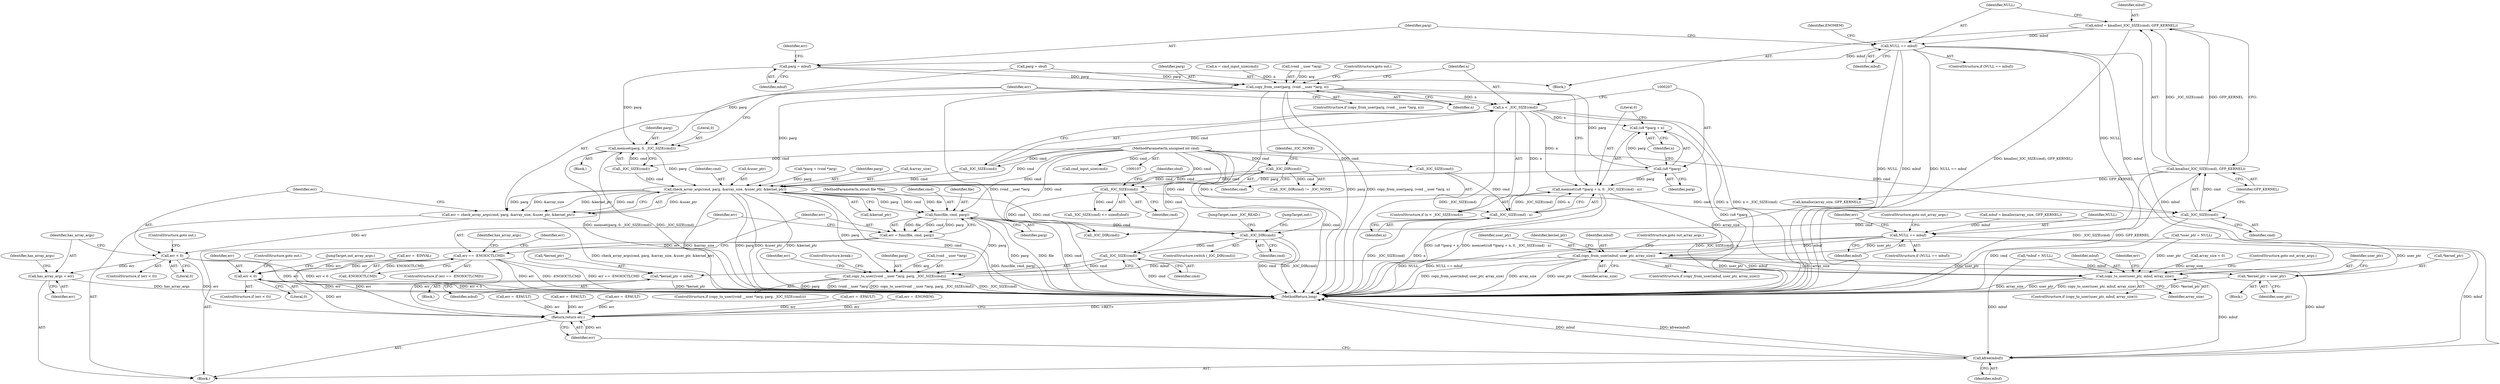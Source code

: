 digraph "0_linux_fc0a80798576f80ca10b3f6c9c7097f12fd1d64e@API" {
"1000160" [label="(Call,mbuf = kmalloc(_IOC_SIZE(cmd), GFP_KERNEL))"];
"1000162" [label="(Call,kmalloc(_IOC_SIZE(cmd), GFP_KERNEL))"];
"1000163" [label="(Call,_IOC_SIZE(cmd))"];
"1000150" [label="(Call,_IOC_SIZE(cmd))"];
"1000144" [label="(Call,_IOC_DIR(cmd))"];
"1000109" [label="(MethodParameterIn,unsigned int cmd)"];
"1000167" [label="(Call,NULL == mbuf)"];
"1000173" [label="(Call,parg = mbuf)"];
"1000192" [label="(Call,copy_from_user(parg, (void __user *)arg, n))"];
"1000200" [label="(Call,n < _IOC_SIZE(cmd))"];
"1000204" [label="(Call,memset((u8 *)parg + n, 0, _IOC_SIZE(cmd) - n))"];
"1000205" [label="(Call,(u8 *)parg + n)"];
"1000211" [label="(Call,_IOC_SIZE(cmd) - n)"];
"1000206" [label="(Call,(u8 *)parg)"];
"1000224" [label="(Call,check_array_args(cmd, parg, &array_size, &user_ptr, &kernel_ptr))"];
"1000222" [label="(Call,err = check_array_args(cmd, parg, &array_size, &user_ptr, &kernel_ptr))"];
"1000234" [label="(Call,err < 0)"];
"1000238" [label="(Call,has_array_args = err)"];
"1000331" [label="(Return,return err;)"];
"1000274" [label="(Call,func(file, cmd, parg))"];
"1000272" [label="(Call,err = func(file, cmd, parg))"];
"1000279" [label="(Call,err == -ENOIOCTLCMD)"];
"1000305" [label="(Call,err < 0)"];
"1000311" [label="(Call,_IOC_DIR(cmd))"];
"1000321" [label="(Call,_IOC_SIZE(cmd))"];
"1000316" [label="(Call,copy_to_user((void __user *)arg, parg, _IOC_SIZE(cmd)))"];
"1000217" [label="(Call,memset(parg, 0, _IOC_SIZE(cmd)))"];
"1000254" [label="(Call,NULL == mbuf)"];
"1000263" [label="(Call,copy_from_user(mbuf, user_ptr, array_size))"];
"1000268" [label="(Call,*kernel_ptr = mbuf)"];
"1000290" [label="(Call,*kernel_ptr = user_ptr)"];
"1000295" [label="(Call,copy_to_user(user_ptr, mbuf, array_size))"];
"1000329" [label="(Call,kfree(mbuf))"];
"1000305" [label="(Call,err < 0)"];
"1000177" [label="(Identifier,err)"];
"1000316" [label="(Call,copy_to_user((void __user *)arg, parg, _IOC_SIZE(cmd)))"];
"1000333" [label="(MethodReturn,long)"];
"1000321" [label="(Call,_IOC_SIZE(cmd))"];
"1000222" [label="(Call,err = check_array_args(cmd, parg, &array_size, &user_ptr, &kernel_ptr))"];
"1000153" [label="(Identifier,sbuf)"];
"1000235" [label="(Identifier,err)"];
"1000236" [label="(Literal,0)"];
"1000295" [label="(Call,copy_to_user(user_ptr, mbuf, array_size))"];
"1000308" [label="(ControlStructure,goto out;)"];
"1000225" [label="(Identifier,cmd)"];
"1000108" [label="(MethodParameterIn,struct file *file)"];
"1000216" [label="(Block,)"];
"1000288" [label="(Identifier,has_array_args)"];
"1000234" [label="(Call,err < 0)"];
"1000131" [label="(Call,array_size = 0)"];
"1000217" [label="(Call,memset(parg, 0, _IOC_SIZE(cmd)))"];
"1000240" [label="(Identifier,err)"];
"1000172" [label="(Identifier,ENOMEM)"];
"1000265" [label="(Identifier,user_ptr)"];
"1000304" [label="(ControlStructure,if (err < 0))"];
"1000268" [label="(Call,*kernel_ptr = mbuf)"];
"1000293" [label="(Identifier,user_ptr)"];
"1000193" [label="(Identifier,parg)"];
"1000281" [label="(Call,-ENOIOCTLCMD)"];
"1000145" [label="(Identifier,cmd)"];
"1000277" [label="(Identifier,parg)"];
"1000255" [label="(Identifier,NULL)"];
"1000219" [label="(Literal,0)"];
"1000266" [label="(Identifier,array_size)"];
"1000258" [label="(Call,err = -EFAULT)"];
"1000269" [label="(Call,*kernel_ptr)"];
"1000199" [label="(ControlStructure,if (n < _IOC_SIZE(cmd)))"];
"1000320" [label="(Identifier,parg)"];
"1000329" [label="(Call,kfree(mbuf))"];
"1000109" [label="(MethodParameterIn,unsigned int cmd)"];
"1000135" [label="(Call,*user_ptr = NULL)"];
"1000233" [label="(ControlStructure,if (err < 0))"];
"1000229" [label="(Call,&user_ptr)"];
"1000272" [label="(Call,err = func(file, cmd, parg))"];
"1000208" [label="(Identifier,parg)"];
"1000278" [label="(ControlStructure,if (err == -ENOIOCTLCMD))"];
"1000262" [label="(ControlStructure,if (copy_from_user(mbuf, user_ptr, array_size)))"];
"1000112" [label="(Block,)"];
"1000151" [label="(Identifier,cmd)"];
"1000249" [label="(Call,err = -ENOMEM)"];
"1000271" [label="(Identifier,mbuf)"];
"1000299" [label="(Call,err = -EFAULT)"];
"1000303" [label="(ControlStructure,goto out_array_args;)"];
"1000192" [label="(Call,copy_from_user(parg, (void __user *)arg, n))"];
"1000314" [label="(JumpTarget,case _IOC_READ:)"];
"1000165" [label="(Identifier,GFP_KERNEL)"];
"1000322" [label="(Identifier,cmd)"];
"1000166" [label="(ControlStructure,if (NULL == mbuf))"];
"1000317" [label="(Call,(void __user *)arg)"];
"1000310" [label="(ControlStructure,switch (_IOC_DIR(cmd)))"];
"1000187" [label="(Call,n = cmd_input_size(cmd))"];
"1000315" [label="(ControlStructure,if (copy_to_user((void __user *)arg, parg, _IOC_SIZE(cmd))))"];
"1000173" [label="(Call,parg = mbuf)"];
"1000115" [label="(Call,*mbuf = NULL)"];
"1000324" [label="(Identifier,err)"];
"1000280" [label="(Identifier,err)"];
"1000296" [label="(Identifier,user_ptr)"];
"1000270" [label="(Identifier,kernel_ptr)"];
"1000332" [label="(Identifier,err)"];
"1000264" [label="(Identifier,mbuf)"];
"1000273" [label="(Identifier,err)"];
"1000161" [label="(Identifier,mbuf)"];
"1000231" [label="(Call,&kernel_ptr)"];
"1000182" [label="(Call,_IOC_DIR(cmd))"];
"1000214" [label="(Identifier,n)"];
"1000309" [label="(JumpTarget,out_array_args:)"];
"1000323" [label="(Call,err = -EFAULT)"];
"1000194" [label="(Call,(void __user *)arg)"];
"1000206" [label="(Call,(u8 *)parg)"];
"1000205" [label="(Call,(u8 *)parg + n)"];
"1000289" [label="(Block,)"];
"1000119" [label="(Call,*parg = (void *)arg)"];
"1000284" [label="(Identifier,err)"];
"1000174" [label="(Identifier,parg)"];
"1000175" [label="(Identifier,mbuf)"];
"1000211" [label="(Call,_IOC_SIZE(cmd) - n)"];
"1000202" [label="(Call,_IOC_SIZE(cmd))"];
"1000168" [label="(Identifier,NULL)"];
"1000220" [label="(Call,_IOC_SIZE(cmd))"];
"1000259" [label="(Identifier,err)"];
"1000159" [label="(Block,)"];
"1000189" [label="(Call,cmd_input_size(cmd))"];
"1000162" [label="(Call,kmalloc(_IOC_SIZE(cmd), GFP_KERNEL))"];
"1000283" [label="(Call,err = -EINVAL)"];
"1000297" [label="(Identifier,mbuf)"];
"1000267" [label="(ControlStructure,goto out_array_args;)"];
"1000294" [label="(ControlStructure,if (copy_to_user(user_ptr, mbuf, array_size)))"];
"1000254" [label="(Call,NULL == mbuf)"];
"1000276" [label="(Identifier,cmd)"];
"1000237" [label="(ControlStructure,goto out;)"];
"1000291" [label="(Call,*kernel_ptr)"];
"1000146" [label="(Identifier,_IOC_NONE)"];
"1000150" [label="(Call,_IOC_SIZE(cmd))"];
"1000311" [label="(Call,_IOC_DIR(cmd))"];
"1000226" [label="(Identifier,parg)"];
"1000279" [label="(Call,err == -ENOIOCTLCMD)"];
"1000327" [label="(ControlStructure,break;)"];
"1000191" [label="(ControlStructure,if (copy_from_user(parg, (void __user *)arg, n)))"];
"1000169" [label="(Identifier,mbuf)"];
"1000149" [label="(Call,_IOC_SIZE(cmd) <= sizeof(sbuf))"];
"1000210" [label="(Literal,0)"];
"1000256" [label="(Identifier,mbuf)"];
"1000160" [label="(Call,mbuf = kmalloc(_IOC_SIZE(cmd), GFP_KERNEL))"];
"1000218" [label="(Identifier,parg)"];
"1000224" [label="(Call,check_array_args(cmd, parg, &array_size, &user_ptr, &kernel_ptr))"];
"1000246" [label="(Call,kmalloc(array_size, GFP_KERNEL))"];
"1000239" [label="(Identifier,has_array_args)"];
"1000275" [label="(Identifier,file)"];
"1000238" [label="(Call,has_array_args = err)"];
"1000227" [label="(Call,&array_size)"];
"1000167" [label="(Call,NULL == mbuf)"];
"1000253" [label="(ControlStructure,if (NULL == mbuf))"];
"1000243" [label="(Block,)"];
"1000155" [label="(Call,parg = sbuf)"];
"1000209" [label="(Identifier,n)"];
"1000290" [label="(Call,*kernel_ptr = user_ptr)"];
"1000204" [label="(Call,memset((u8 *)parg + n, 0, _IOC_SIZE(cmd) - n))"];
"1000176" [label="(Call,err = -EFAULT)"];
"1000263" [label="(Call,copy_from_user(mbuf, user_ptr, array_size))"];
"1000257" [label="(ControlStructure,goto out_array_args;)"];
"1000330" [label="(Identifier,mbuf)"];
"1000163" [label="(Call,_IOC_SIZE(cmd))"];
"1000244" [label="(Call,mbuf = kmalloc(array_size, GFP_KERNEL))"];
"1000312" [label="(Identifier,cmd)"];
"1000328" [label="(JumpTarget,out:)"];
"1000212" [label="(Call,_IOC_SIZE(cmd))"];
"1000298" [label="(Identifier,array_size)"];
"1000144" [label="(Call,_IOC_DIR(cmd))"];
"1000201" [label="(Identifier,n)"];
"1000300" [label="(Identifier,err)"];
"1000242" [label="(Identifier,has_array_args)"];
"1000223" [label="(Identifier,err)"];
"1000164" [label="(Identifier,cmd)"];
"1000331" [label="(Return,return err;)"];
"1000274" [label="(Call,func(file, cmd, parg))"];
"1000306" [label="(Identifier,err)"];
"1000307" [label="(Literal,0)"];
"1000197" [label="(Identifier,n)"];
"1000200" [label="(Call,n < _IOC_SIZE(cmd))"];
"1000198" [label="(ControlStructure,goto out;)"];
"1000143" [label="(Call,_IOC_DIR(cmd) != _IOC_NONE)"];
"1000160" -> "1000159"  [label="AST: "];
"1000160" -> "1000162"  [label="CFG: "];
"1000161" -> "1000160"  [label="AST: "];
"1000162" -> "1000160"  [label="AST: "];
"1000168" -> "1000160"  [label="CFG: "];
"1000160" -> "1000333"  [label="DDG: kmalloc(_IOC_SIZE(cmd), GFP_KERNEL)"];
"1000162" -> "1000160"  [label="DDG: _IOC_SIZE(cmd)"];
"1000162" -> "1000160"  [label="DDG: GFP_KERNEL"];
"1000160" -> "1000167"  [label="DDG: mbuf"];
"1000162" -> "1000165"  [label="CFG: "];
"1000163" -> "1000162"  [label="AST: "];
"1000165" -> "1000162"  [label="AST: "];
"1000162" -> "1000333"  [label="DDG: _IOC_SIZE(cmd)"];
"1000162" -> "1000333"  [label="DDG: GFP_KERNEL"];
"1000163" -> "1000162"  [label="DDG: cmd"];
"1000162" -> "1000246"  [label="DDG: GFP_KERNEL"];
"1000163" -> "1000164"  [label="CFG: "];
"1000164" -> "1000163"  [label="AST: "];
"1000165" -> "1000163"  [label="CFG: "];
"1000163" -> "1000333"  [label="DDG: cmd"];
"1000150" -> "1000163"  [label="DDG: cmd"];
"1000109" -> "1000163"  [label="DDG: cmd"];
"1000163" -> "1000182"  [label="DDG: cmd"];
"1000150" -> "1000149"  [label="AST: "];
"1000150" -> "1000151"  [label="CFG: "];
"1000151" -> "1000150"  [label="AST: "];
"1000153" -> "1000150"  [label="CFG: "];
"1000150" -> "1000149"  [label="DDG: cmd"];
"1000144" -> "1000150"  [label="DDG: cmd"];
"1000109" -> "1000150"  [label="DDG: cmd"];
"1000150" -> "1000182"  [label="DDG: cmd"];
"1000144" -> "1000143"  [label="AST: "];
"1000144" -> "1000145"  [label="CFG: "];
"1000145" -> "1000144"  [label="AST: "];
"1000146" -> "1000144"  [label="CFG: "];
"1000144" -> "1000143"  [label="DDG: cmd"];
"1000109" -> "1000144"  [label="DDG: cmd"];
"1000144" -> "1000224"  [label="DDG: cmd"];
"1000109" -> "1000107"  [label="AST: "];
"1000109" -> "1000333"  [label="DDG: cmd"];
"1000109" -> "1000182"  [label="DDG: cmd"];
"1000109" -> "1000189"  [label="DDG: cmd"];
"1000109" -> "1000202"  [label="DDG: cmd"];
"1000109" -> "1000212"  [label="DDG: cmd"];
"1000109" -> "1000220"  [label="DDG: cmd"];
"1000109" -> "1000224"  [label="DDG: cmd"];
"1000109" -> "1000274"  [label="DDG: cmd"];
"1000109" -> "1000311"  [label="DDG: cmd"];
"1000109" -> "1000321"  [label="DDG: cmd"];
"1000167" -> "1000166"  [label="AST: "];
"1000167" -> "1000169"  [label="CFG: "];
"1000168" -> "1000167"  [label="AST: "];
"1000169" -> "1000167"  [label="AST: "];
"1000172" -> "1000167"  [label="CFG: "];
"1000174" -> "1000167"  [label="CFG: "];
"1000167" -> "1000333"  [label="DDG: NULL"];
"1000167" -> "1000333"  [label="DDG: mbuf"];
"1000167" -> "1000333"  [label="DDG: NULL == mbuf"];
"1000167" -> "1000173"  [label="DDG: mbuf"];
"1000167" -> "1000254"  [label="DDG: NULL"];
"1000167" -> "1000295"  [label="DDG: mbuf"];
"1000167" -> "1000329"  [label="DDG: mbuf"];
"1000173" -> "1000159"  [label="AST: "];
"1000173" -> "1000175"  [label="CFG: "];
"1000174" -> "1000173"  [label="AST: "];
"1000175" -> "1000173"  [label="AST: "];
"1000177" -> "1000173"  [label="CFG: "];
"1000173" -> "1000192"  [label="DDG: parg"];
"1000173" -> "1000217"  [label="DDG: parg"];
"1000192" -> "1000191"  [label="AST: "];
"1000192" -> "1000197"  [label="CFG: "];
"1000193" -> "1000192"  [label="AST: "];
"1000194" -> "1000192"  [label="AST: "];
"1000197" -> "1000192"  [label="AST: "];
"1000198" -> "1000192"  [label="CFG: "];
"1000201" -> "1000192"  [label="CFG: "];
"1000192" -> "1000333"  [label="DDG: (void __user *)arg"];
"1000192" -> "1000333"  [label="DDG: n"];
"1000192" -> "1000333"  [label="DDG: parg"];
"1000192" -> "1000333"  [label="DDG: copy_from_user(parg, (void __user *)arg, n)"];
"1000155" -> "1000192"  [label="DDG: parg"];
"1000194" -> "1000192"  [label="DDG: arg"];
"1000187" -> "1000192"  [label="DDG: n"];
"1000192" -> "1000200"  [label="DDG: n"];
"1000192" -> "1000206"  [label="DDG: parg"];
"1000192" -> "1000224"  [label="DDG: parg"];
"1000200" -> "1000199"  [label="AST: "];
"1000200" -> "1000202"  [label="CFG: "];
"1000201" -> "1000200"  [label="AST: "];
"1000202" -> "1000200"  [label="AST: "];
"1000207" -> "1000200"  [label="CFG: "];
"1000223" -> "1000200"  [label="CFG: "];
"1000200" -> "1000333"  [label="DDG: n"];
"1000200" -> "1000333"  [label="DDG: n < _IOC_SIZE(cmd)"];
"1000200" -> "1000333"  [label="DDG: _IOC_SIZE(cmd)"];
"1000202" -> "1000200"  [label="DDG: cmd"];
"1000200" -> "1000204"  [label="DDG: n"];
"1000200" -> "1000205"  [label="DDG: n"];
"1000200" -> "1000211"  [label="DDG: n"];
"1000204" -> "1000199"  [label="AST: "];
"1000204" -> "1000211"  [label="CFG: "];
"1000205" -> "1000204"  [label="AST: "];
"1000210" -> "1000204"  [label="AST: "];
"1000211" -> "1000204"  [label="AST: "];
"1000223" -> "1000204"  [label="CFG: "];
"1000204" -> "1000333"  [label="DDG: _IOC_SIZE(cmd) - n"];
"1000204" -> "1000333"  [label="DDG: (u8 *)parg + n"];
"1000204" -> "1000333"  [label="DDG: memset((u8 *)parg + n, 0, _IOC_SIZE(cmd) - n)"];
"1000206" -> "1000204"  [label="DDG: parg"];
"1000211" -> "1000204"  [label="DDG: _IOC_SIZE(cmd)"];
"1000211" -> "1000204"  [label="DDG: n"];
"1000205" -> "1000209"  [label="CFG: "];
"1000206" -> "1000205"  [label="AST: "];
"1000209" -> "1000205"  [label="AST: "];
"1000210" -> "1000205"  [label="CFG: "];
"1000205" -> "1000333"  [label="DDG: (u8 *)parg"];
"1000206" -> "1000205"  [label="DDG: parg"];
"1000211" -> "1000214"  [label="CFG: "];
"1000212" -> "1000211"  [label="AST: "];
"1000214" -> "1000211"  [label="AST: "];
"1000211" -> "1000333"  [label="DDG: _IOC_SIZE(cmd)"];
"1000211" -> "1000333"  [label="DDG: n"];
"1000212" -> "1000211"  [label="DDG: cmd"];
"1000206" -> "1000208"  [label="CFG: "];
"1000207" -> "1000206"  [label="AST: "];
"1000208" -> "1000206"  [label="AST: "];
"1000209" -> "1000206"  [label="CFG: "];
"1000206" -> "1000224"  [label="DDG: parg"];
"1000224" -> "1000222"  [label="AST: "];
"1000224" -> "1000231"  [label="CFG: "];
"1000225" -> "1000224"  [label="AST: "];
"1000226" -> "1000224"  [label="AST: "];
"1000227" -> "1000224"  [label="AST: "];
"1000229" -> "1000224"  [label="AST: "];
"1000231" -> "1000224"  [label="AST: "];
"1000222" -> "1000224"  [label="CFG: "];
"1000224" -> "1000333"  [label="DDG: cmd"];
"1000224" -> "1000333"  [label="DDG: &array_size"];
"1000224" -> "1000333"  [label="DDG: parg"];
"1000224" -> "1000333"  [label="DDG: &user_ptr"];
"1000224" -> "1000333"  [label="DDG: &kernel_ptr"];
"1000224" -> "1000222"  [label="DDG: &user_ptr"];
"1000224" -> "1000222"  [label="DDG: parg"];
"1000224" -> "1000222"  [label="DDG: &array_size"];
"1000224" -> "1000222"  [label="DDG: &kernel_ptr"];
"1000224" -> "1000222"  [label="DDG: cmd"];
"1000220" -> "1000224"  [label="DDG: cmd"];
"1000202" -> "1000224"  [label="DDG: cmd"];
"1000212" -> "1000224"  [label="DDG: cmd"];
"1000217" -> "1000224"  [label="DDG: parg"];
"1000119" -> "1000224"  [label="DDG: parg"];
"1000224" -> "1000274"  [label="DDG: cmd"];
"1000224" -> "1000274"  [label="DDG: parg"];
"1000224" -> "1000311"  [label="DDG: cmd"];
"1000224" -> "1000316"  [label="DDG: parg"];
"1000222" -> "1000112"  [label="AST: "];
"1000223" -> "1000222"  [label="AST: "];
"1000235" -> "1000222"  [label="CFG: "];
"1000222" -> "1000333"  [label="DDG: check_array_args(cmd, parg, &array_size, &user_ptr, &kernel_ptr)"];
"1000222" -> "1000234"  [label="DDG: err"];
"1000234" -> "1000233"  [label="AST: "];
"1000234" -> "1000236"  [label="CFG: "];
"1000235" -> "1000234"  [label="AST: "];
"1000236" -> "1000234"  [label="AST: "];
"1000237" -> "1000234"  [label="CFG: "];
"1000239" -> "1000234"  [label="CFG: "];
"1000234" -> "1000333"  [label="DDG: err"];
"1000234" -> "1000333"  [label="DDG: err < 0"];
"1000234" -> "1000238"  [label="DDG: err"];
"1000234" -> "1000331"  [label="DDG: err"];
"1000238" -> "1000112"  [label="AST: "];
"1000238" -> "1000240"  [label="CFG: "];
"1000239" -> "1000238"  [label="AST: "];
"1000240" -> "1000238"  [label="AST: "];
"1000242" -> "1000238"  [label="CFG: "];
"1000238" -> "1000333"  [label="DDG: has_array_args"];
"1000331" -> "1000112"  [label="AST: "];
"1000331" -> "1000332"  [label="CFG: "];
"1000332" -> "1000331"  [label="AST: "];
"1000333" -> "1000331"  [label="CFG: "];
"1000331" -> "1000333"  [label="DDG: <RET>"];
"1000332" -> "1000331"  [label="DDG: err"];
"1000258" -> "1000331"  [label="DDG: err"];
"1000283" -> "1000331"  [label="DDG: err"];
"1000305" -> "1000331"  [label="DDG: err"];
"1000299" -> "1000331"  [label="DDG: err"];
"1000323" -> "1000331"  [label="DDG: err"];
"1000176" -> "1000331"  [label="DDG: err"];
"1000249" -> "1000331"  [label="DDG: err"];
"1000279" -> "1000331"  [label="DDG: err"];
"1000274" -> "1000272"  [label="AST: "];
"1000274" -> "1000277"  [label="CFG: "];
"1000275" -> "1000274"  [label="AST: "];
"1000276" -> "1000274"  [label="AST: "];
"1000277" -> "1000274"  [label="AST: "];
"1000272" -> "1000274"  [label="CFG: "];
"1000274" -> "1000333"  [label="DDG: file"];
"1000274" -> "1000333"  [label="DDG: cmd"];
"1000274" -> "1000333"  [label="DDG: parg"];
"1000274" -> "1000272"  [label="DDG: file"];
"1000274" -> "1000272"  [label="DDG: cmd"];
"1000274" -> "1000272"  [label="DDG: parg"];
"1000108" -> "1000274"  [label="DDG: file"];
"1000274" -> "1000311"  [label="DDG: cmd"];
"1000274" -> "1000316"  [label="DDG: parg"];
"1000272" -> "1000112"  [label="AST: "];
"1000273" -> "1000272"  [label="AST: "];
"1000280" -> "1000272"  [label="CFG: "];
"1000272" -> "1000333"  [label="DDG: func(file, cmd, parg)"];
"1000272" -> "1000279"  [label="DDG: err"];
"1000279" -> "1000278"  [label="AST: "];
"1000279" -> "1000281"  [label="CFG: "];
"1000280" -> "1000279"  [label="AST: "];
"1000281" -> "1000279"  [label="AST: "];
"1000284" -> "1000279"  [label="CFG: "];
"1000288" -> "1000279"  [label="CFG: "];
"1000279" -> "1000333"  [label="DDG: err"];
"1000279" -> "1000333"  [label="DDG: -ENOIOCTLCMD"];
"1000279" -> "1000333"  [label="DDG: err == -ENOIOCTLCMD"];
"1000281" -> "1000279"  [label="DDG: ENOIOCTLCMD"];
"1000279" -> "1000305"  [label="DDG: err"];
"1000305" -> "1000304"  [label="AST: "];
"1000305" -> "1000307"  [label="CFG: "];
"1000306" -> "1000305"  [label="AST: "];
"1000307" -> "1000305"  [label="AST: "];
"1000308" -> "1000305"  [label="CFG: "];
"1000309" -> "1000305"  [label="CFG: "];
"1000305" -> "1000333"  [label="DDG: err < 0"];
"1000305" -> "1000333"  [label="DDG: err"];
"1000283" -> "1000305"  [label="DDG: err"];
"1000311" -> "1000310"  [label="AST: "];
"1000311" -> "1000312"  [label="CFG: "];
"1000312" -> "1000311"  [label="AST: "];
"1000314" -> "1000311"  [label="CFG: "];
"1000328" -> "1000311"  [label="CFG: "];
"1000311" -> "1000333"  [label="DDG: cmd"];
"1000311" -> "1000333"  [label="DDG: _IOC_DIR(cmd)"];
"1000311" -> "1000321"  [label="DDG: cmd"];
"1000321" -> "1000316"  [label="AST: "];
"1000321" -> "1000322"  [label="CFG: "];
"1000322" -> "1000321"  [label="AST: "];
"1000316" -> "1000321"  [label="CFG: "];
"1000321" -> "1000333"  [label="DDG: cmd"];
"1000321" -> "1000316"  [label="DDG: cmd"];
"1000316" -> "1000315"  [label="AST: "];
"1000317" -> "1000316"  [label="AST: "];
"1000320" -> "1000316"  [label="AST: "];
"1000324" -> "1000316"  [label="CFG: "];
"1000327" -> "1000316"  [label="CFG: "];
"1000316" -> "1000333"  [label="DDG: copy_to_user((void __user *)arg, parg, _IOC_SIZE(cmd))"];
"1000316" -> "1000333"  [label="DDG: _IOC_SIZE(cmd)"];
"1000316" -> "1000333"  [label="DDG: parg"];
"1000316" -> "1000333"  [label="DDG: (void __user *)arg"];
"1000317" -> "1000316"  [label="DDG: arg"];
"1000217" -> "1000216"  [label="AST: "];
"1000217" -> "1000220"  [label="CFG: "];
"1000218" -> "1000217"  [label="AST: "];
"1000219" -> "1000217"  [label="AST: "];
"1000220" -> "1000217"  [label="AST: "];
"1000223" -> "1000217"  [label="CFG: "];
"1000217" -> "1000333"  [label="DDG: memset(parg, 0, _IOC_SIZE(cmd))"];
"1000217" -> "1000333"  [label="DDG: _IOC_SIZE(cmd)"];
"1000155" -> "1000217"  [label="DDG: parg"];
"1000220" -> "1000217"  [label="DDG: cmd"];
"1000254" -> "1000253"  [label="AST: "];
"1000254" -> "1000256"  [label="CFG: "];
"1000255" -> "1000254"  [label="AST: "];
"1000256" -> "1000254"  [label="AST: "];
"1000257" -> "1000254"  [label="CFG: "];
"1000259" -> "1000254"  [label="CFG: "];
"1000254" -> "1000333"  [label="DDG: NULL"];
"1000254" -> "1000333"  [label="DDG: NULL == mbuf"];
"1000244" -> "1000254"  [label="DDG: mbuf"];
"1000254" -> "1000263"  [label="DDG: mbuf"];
"1000254" -> "1000329"  [label="DDG: mbuf"];
"1000263" -> "1000262"  [label="AST: "];
"1000263" -> "1000266"  [label="CFG: "];
"1000264" -> "1000263"  [label="AST: "];
"1000265" -> "1000263"  [label="AST: "];
"1000266" -> "1000263"  [label="AST: "];
"1000267" -> "1000263"  [label="CFG: "];
"1000270" -> "1000263"  [label="CFG: "];
"1000263" -> "1000333"  [label="DDG: user_ptr"];
"1000263" -> "1000333"  [label="DDG: copy_from_user(mbuf, user_ptr, array_size)"];
"1000263" -> "1000333"  [label="DDG: array_size"];
"1000135" -> "1000263"  [label="DDG: user_ptr"];
"1000246" -> "1000263"  [label="DDG: array_size"];
"1000263" -> "1000268"  [label="DDG: mbuf"];
"1000263" -> "1000290"  [label="DDG: user_ptr"];
"1000263" -> "1000295"  [label="DDG: user_ptr"];
"1000263" -> "1000295"  [label="DDG: mbuf"];
"1000263" -> "1000295"  [label="DDG: array_size"];
"1000263" -> "1000329"  [label="DDG: mbuf"];
"1000268" -> "1000243"  [label="AST: "];
"1000268" -> "1000271"  [label="CFG: "];
"1000269" -> "1000268"  [label="AST: "];
"1000271" -> "1000268"  [label="AST: "];
"1000273" -> "1000268"  [label="CFG: "];
"1000268" -> "1000333"  [label="DDG: *kernel_ptr"];
"1000290" -> "1000289"  [label="AST: "];
"1000290" -> "1000293"  [label="CFG: "];
"1000291" -> "1000290"  [label="AST: "];
"1000293" -> "1000290"  [label="AST: "];
"1000296" -> "1000290"  [label="CFG: "];
"1000290" -> "1000333"  [label="DDG: *kernel_ptr"];
"1000135" -> "1000290"  [label="DDG: user_ptr"];
"1000295" -> "1000294"  [label="AST: "];
"1000295" -> "1000298"  [label="CFG: "];
"1000296" -> "1000295"  [label="AST: "];
"1000297" -> "1000295"  [label="AST: "];
"1000298" -> "1000295"  [label="AST: "];
"1000300" -> "1000295"  [label="CFG: "];
"1000303" -> "1000295"  [label="CFG: "];
"1000295" -> "1000333"  [label="DDG: array_size"];
"1000295" -> "1000333"  [label="DDG: user_ptr"];
"1000295" -> "1000333"  [label="DDG: copy_to_user(user_ptr, mbuf, array_size)"];
"1000135" -> "1000295"  [label="DDG: user_ptr"];
"1000115" -> "1000295"  [label="DDG: mbuf"];
"1000131" -> "1000295"  [label="DDG: array_size"];
"1000295" -> "1000329"  [label="DDG: mbuf"];
"1000329" -> "1000112"  [label="AST: "];
"1000329" -> "1000330"  [label="CFG: "];
"1000330" -> "1000329"  [label="AST: "];
"1000332" -> "1000329"  [label="CFG: "];
"1000329" -> "1000333"  [label="DDG: kfree(mbuf)"];
"1000329" -> "1000333"  [label="DDG: mbuf"];
"1000115" -> "1000329"  [label="DDG: mbuf"];
}
